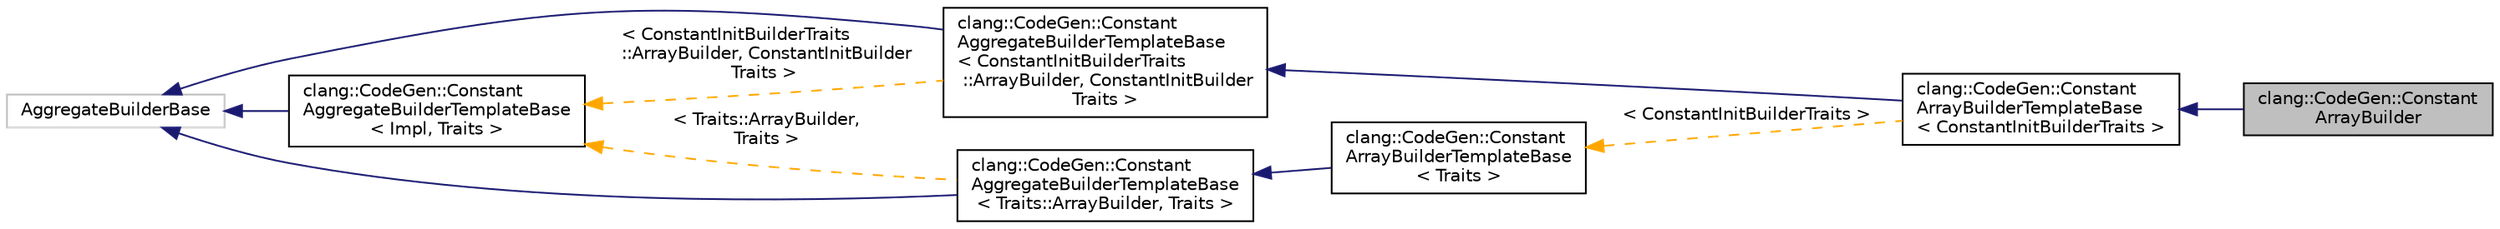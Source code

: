 digraph "clang::CodeGen::ConstantArrayBuilder"
{
 // LATEX_PDF_SIZE
  bgcolor="transparent";
  edge [fontname="Helvetica",fontsize="10",labelfontname="Helvetica",labelfontsize="10"];
  node [fontname="Helvetica",fontsize="10",shape=record];
  rankdir="LR";
  Node1 [label="clang::CodeGen::Constant\lArrayBuilder",height=0.2,width=0.4,color="black", fillcolor="grey75", style="filled", fontcolor="black",tooltip="A helper class of ConstantInitBuilder, used for building constant array initializers."];
  Node2 -> Node1 [dir="back",color="midnightblue",fontsize="10",style="solid",fontname="Helvetica"];
  Node2 [label="clang::CodeGen::Constant\lArrayBuilderTemplateBase\l\< ConstantInitBuilderTraits \>",height=0.2,width=0.4,color="black",URL="$classclang_1_1CodeGen_1_1ConstantArrayBuilderTemplateBase.html",tooltip=" "];
  Node3 -> Node2 [dir="back",color="midnightblue",fontsize="10",style="solid",fontname="Helvetica"];
  Node3 [label="clang::CodeGen::Constant\lAggregateBuilderTemplateBase\l\< ConstantInitBuilderTraits\l ::ArrayBuilder, ConstantInitBuilder\lTraits \>",height=0.2,width=0.4,color="black",URL="$classclang_1_1CodeGen_1_1ConstantAggregateBuilderTemplateBase.html",tooltip=" "];
  Node4 -> Node3 [dir="back",color="midnightblue",fontsize="10",style="solid",fontname="Helvetica"];
  Node4 [label="AggregateBuilderBase",height=0.2,width=0.4,color="grey75",tooltip=" "];
  Node5 -> Node3 [dir="back",color="orange",fontsize="10",style="dashed",label=" \< ConstantInitBuilderTraits\l ::ArrayBuilder, ConstantInitBuilder\lTraits \>" ,fontname="Helvetica"];
  Node5 [label="clang::CodeGen::Constant\lAggregateBuilderTemplateBase\l\< Impl, Traits \>",height=0.2,width=0.4,color="black",URL="$classclang_1_1CodeGen_1_1ConstantAggregateBuilderTemplateBase.html",tooltip=" "];
  Node4 -> Node5 [dir="back",color="midnightblue",fontsize="10",style="solid",fontname="Helvetica"];
  Node6 -> Node2 [dir="back",color="orange",fontsize="10",style="dashed",label=" \< ConstantInitBuilderTraits \>" ,fontname="Helvetica"];
  Node6 [label="clang::CodeGen::Constant\lArrayBuilderTemplateBase\l\< Traits \>",height=0.2,width=0.4,color="black",URL="$classclang_1_1CodeGen_1_1ConstantArrayBuilderTemplateBase.html",tooltip=" "];
  Node7 -> Node6 [dir="back",color="midnightblue",fontsize="10",style="solid",fontname="Helvetica"];
  Node7 [label="clang::CodeGen::Constant\lAggregateBuilderTemplateBase\l\< Traits::ArrayBuilder, Traits \>",height=0.2,width=0.4,color="black",URL="$classclang_1_1CodeGen_1_1ConstantAggregateBuilderTemplateBase.html",tooltip=" "];
  Node4 -> Node7 [dir="back",color="midnightblue",fontsize="10",style="solid",fontname="Helvetica"];
  Node5 -> Node7 [dir="back",color="orange",fontsize="10",style="dashed",label=" \< Traits::ArrayBuilder,\l Traits \>" ,fontname="Helvetica"];
}
